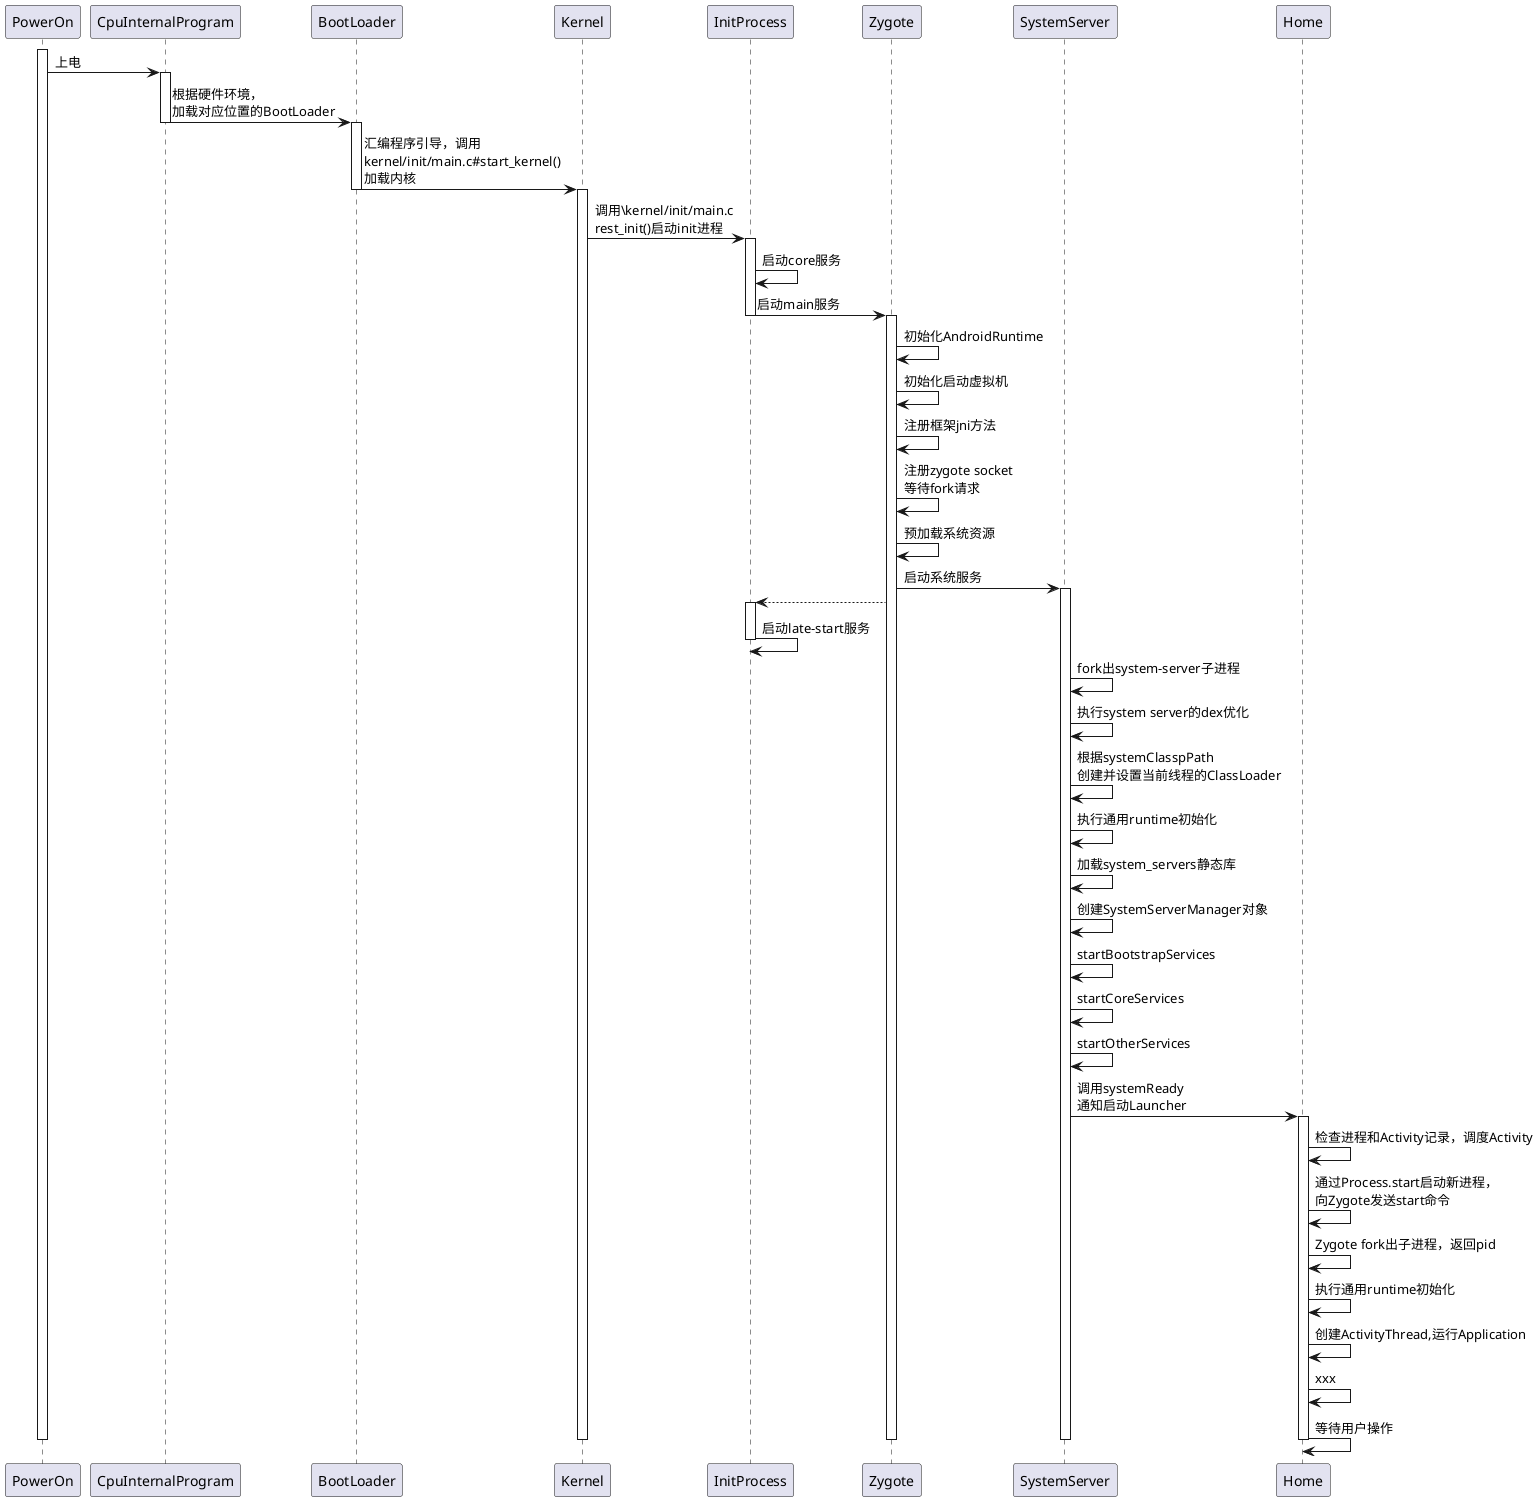 @startuml

participant "PowerOn"

participant CpuInPg as "CpuInternalProgram"

participant BootLoader as "BootLoader"

participant Kernel as "Kernel"

participant InitProcess as "InitProcess"

participant Zygote as "Zygote"

participant SystemServer as "SystemServer"

participant Home as "Home"

'sequence below

activate PowerOn
PowerOn -> CpuInPg : 上电

activate CpuInPg
CpuInPg -> BootLoader : 根据硬件环境，\n加载对应位置的BootLoader
deactivate CpuInPg

activate BootLoader
BootLoader -> Kernel : 汇编程序引导，调用\nkernel/init/main.c#start_kernel()\n加载内核
deactivate BootLoader

activate Kernel
Kernel -> InitProcess : 调用\kernel/init/main.c\nrest_init()启动init进程

activate InitProcess
InitProcess -> InitProcess : 启动core服务
InitProcess -> Zygote : 启动main服务
deactivate InitProcess

activate Zygote
Zygote -> Zygote : 初始化AndroidRuntime
Zygote -> Zygote : 初始化启动虚拟机
Zygote -> Zygote : 注册框架jni方法
Zygote -> Zygote : 注册zygote socket\
\n等待fork请求
Zygote -> Zygote : 预加载系统资源
Zygote -> SystemServer : 启动系统服务

activate SystemServer
Zygote --> InitProcess
activate InitProcess
InitProcess -> InitProcess : 启动late-start服务
deactivate InitProcess


SystemServer -> SystemServer : fork出system-server子进程
SystemServer -> SystemServer : 执行system server的dex优化
SystemServer -> SystemServer : 根据systemClasspPath\
\n创建并设置当前线程的ClassLoader
SystemServer -> SystemServer : 执行通用runtime初始化
SystemServer -> SystemServer : 加载system_servers静态库
SystemServer -> SystemServer : 创建SystemServerManager对象
SystemServer -> SystemServer : startBootstrapServices
SystemServer -> SystemServer : startCoreServices
SystemServer -> SystemServer : startOtherServices
SystemServer -> Home : 调用systemReady\n通知启动Launcher

activate Home
Home -> Home : 检查进程和Activity记录，调度Activity
Home -> Home : 通过Process.start启动新进程，\n向Zygote发送start命令
Home -> Home : Zygote fork出子进程，返回pid
Home -> Home : 执行通用runtime初始化
Home -> Home : 创建ActivityThread,运行Application
Home -> Home : xxx
Home -> Home : 等待用户操作

deactivate Home
deactivate SystemServer
deactivate Zygote
deactivate Kernel
deactivate PowerOn
@enduml